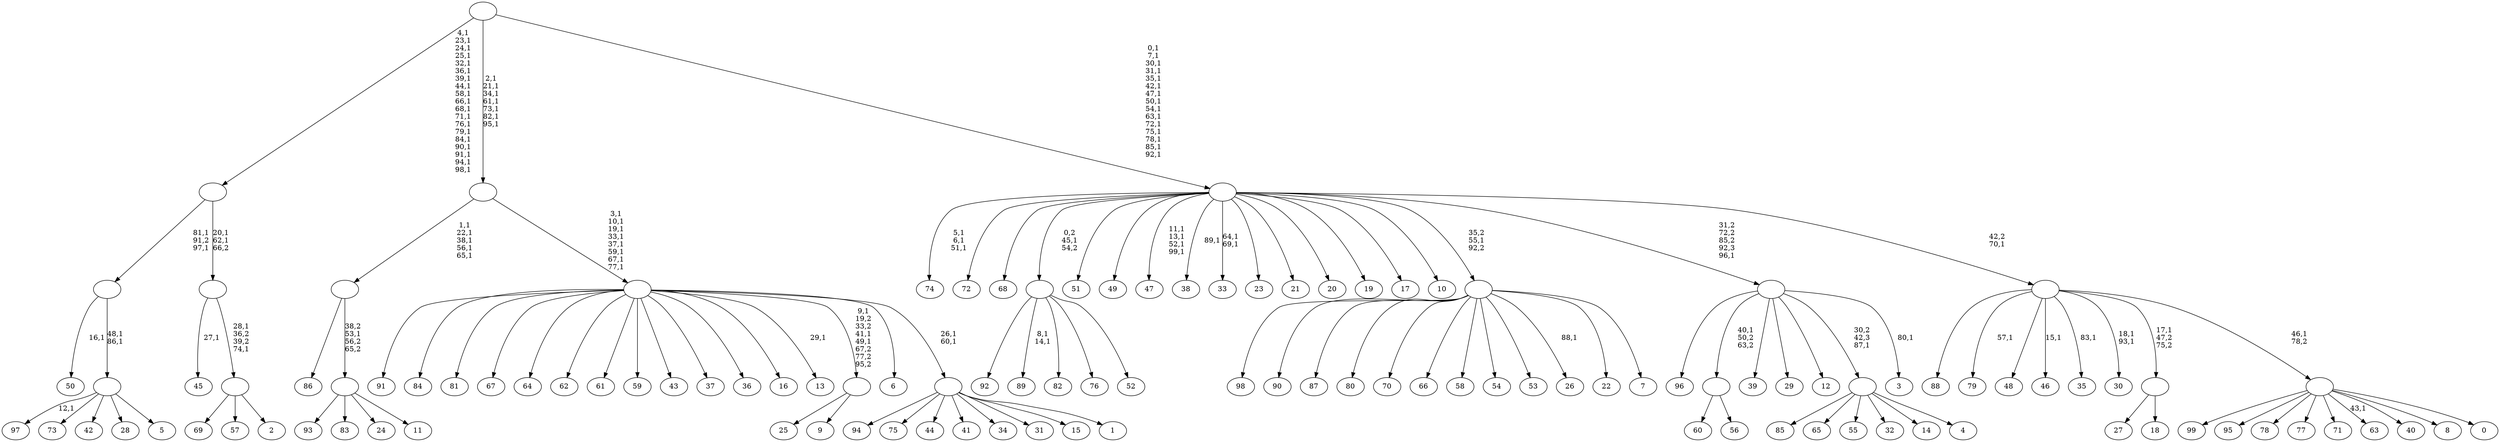 digraph T {
	200 [label="99"]
	199 [label="98"]
	198 [label="97"]
	196 [label="96"]
	195 [label="95"]
	194 [label="94"]
	193 [label="93"]
	192 [label="92"]
	191 [label="91"]
	190 [label="90"]
	189 [label="89"]
	186 [label="88"]
	185 [label="87"]
	184 [label="86"]
	183 [label="85"]
	182 [label="84"]
	181 [label="83"]
	180 [label="82"]
	179 [label="81"]
	178 [label="80"]
	177 [label="79"]
	175 [label="78"]
	174 [label="77"]
	173 [label="76"]
	172 [label="75"]
	171 [label="74"]
	167 [label="73"]
	166 [label="72"]
	165 [label="71"]
	164 [label="70"]
	163 [label="69"]
	162 [label="68"]
	161 [label="67"]
	160 [label="66"]
	159 [label="65"]
	158 [label="64"]
	157 [label="63"]
	155 [label="62"]
	154 [label="61"]
	153 [label="60"]
	152 [label="59"]
	151 [label="58"]
	150 [label="57"]
	149 [label="56"]
	148 [label=""]
	147 [label="55"]
	146 [label="54"]
	145 [label="53"]
	144 [label="52"]
	143 [label=""]
	142 [label="51"]
	141 [label="50"]
	139 [label="49"]
	138 [label="48"]
	137 [label="47"]
	132 [label="46"]
	130 [label="45"]
	128 [label="44"]
	127 [label="43"]
	126 [label="42"]
	125 [label="41"]
	124 [label="40"]
	123 [label="39"]
	122 [label="38"]
	120 [label="37"]
	119 [label="36"]
	118 [label="35"]
	116 [label="34"]
	115 [label="33"]
	112 [label="32"]
	111 [label="31"]
	110 [label="30"]
	107 [label="29"]
	106 [label="28"]
	105 [label="27"]
	104 [label="26"]
	102 [label="25"]
	101 [label="24"]
	100 [label="23"]
	99 [label="22"]
	98 [label="21"]
	97 [label="20"]
	96 [label="19"]
	95 [label="18"]
	94 [label=""]
	93 [label="17"]
	92 [label="16"]
	91 [label="15"]
	90 [label="14"]
	89 [label="13"]
	87 [label="12"]
	86 [label="11"]
	85 [label=""]
	84 [label=""]
	79 [label="10"]
	78 [label="9"]
	77 [label=""]
	74 [label="8"]
	73 [label="7"]
	72 [label=""]
	71 [label="6"]
	70 [label="5"]
	69 [label=""]
	67 [label=""]
	65 [label="4"]
	64 [label=""]
	63 [label="3"]
	61 [label=""]
	60 [label="2"]
	59 [label=""]
	57 [label=""]
	55 [label=""]
	36 [label="1"]
	35 [label=""]
	33 [label=""]
	25 [label=""]
	18 [label="0"]
	17 [label=""]
	16 [label=""]
	15 [label=""]
	0 [label=""]
	148 -> 153 [label=""]
	148 -> 149 [label=""]
	143 -> 189 [label="8,1\n14,1"]
	143 -> 192 [label=""]
	143 -> 180 [label=""]
	143 -> 173 [label=""]
	143 -> 144 [label=""]
	94 -> 105 [label=""]
	94 -> 95 [label=""]
	85 -> 193 [label=""]
	85 -> 181 [label=""]
	85 -> 101 [label=""]
	85 -> 86 [label=""]
	84 -> 184 [label=""]
	84 -> 85 [label="38,2\n53,1\n56,2\n65,2"]
	77 -> 102 [label=""]
	77 -> 78 [label=""]
	72 -> 104 [label="88,1"]
	72 -> 199 [label=""]
	72 -> 190 [label=""]
	72 -> 185 [label=""]
	72 -> 178 [label=""]
	72 -> 164 [label=""]
	72 -> 160 [label=""]
	72 -> 151 [label=""]
	72 -> 146 [label=""]
	72 -> 145 [label=""]
	72 -> 99 [label=""]
	72 -> 73 [label=""]
	69 -> 198 [label="12,1"]
	69 -> 167 [label=""]
	69 -> 126 [label=""]
	69 -> 106 [label=""]
	69 -> 70 [label=""]
	67 -> 69 [label="48,1\n86,1"]
	67 -> 141 [label="16,1"]
	64 -> 183 [label=""]
	64 -> 159 [label=""]
	64 -> 147 [label=""]
	64 -> 112 [label=""]
	64 -> 90 [label=""]
	64 -> 65 [label=""]
	61 -> 63 [label="80,1"]
	61 -> 196 [label=""]
	61 -> 148 [label="40,1\n50,2\n63,2"]
	61 -> 123 [label=""]
	61 -> 107 [label=""]
	61 -> 87 [label=""]
	61 -> 64 [label="30,2\n42,3\n87,1"]
	59 -> 163 [label=""]
	59 -> 150 [label=""]
	59 -> 60 [label=""]
	57 -> 59 [label="28,1\n36,2\n39,2\n74,1"]
	57 -> 130 [label="27,1"]
	55 -> 57 [label="20,1\n62,1\n66,2"]
	55 -> 67 [label="81,1\n91,2\n97,1"]
	35 -> 194 [label=""]
	35 -> 172 [label=""]
	35 -> 128 [label=""]
	35 -> 125 [label=""]
	35 -> 116 [label=""]
	35 -> 111 [label=""]
	35 -> 91 [label=""]
	35 -> 36 [label=""]
	33 -> 35 [label="26,1\n60,1"]
	33 -> 77 [label="9,1\n19,2\n33,2\n41,1\n49,1\n67,2\n77,2\n95,2"]
	33 -> 89 [label="29,1"]
	33 -> 191 [label=""]
	33 -> 182 [label=""]
	33 -> 179 [label=""]
	33 -> 161 [label=""]
	33 -> 158 [label=""]
	33 -> 155 [label=""]
	33 -> 154 [label=""]
	33 -> 152 [label=""]
	33 -> 127 [label=""]
	33 -> 120 [label=""]
	33 -> 119 [label=""]
	33 -> 92 [label=""]
	33 -> 71 [label=""]
	25 -> 33 [label="3,1\n10,1\n19,1\n33,1\n37,1\n59,1\n67,1\n77,1"]
	25 -> 84 [label="1,1\n22,1\n38,1\n56,1\n65,1"]
	17 -> 157 [label="43,1"]
	17 -> 200 [label=""]
	17 -> 195 [label=""]
	17 -> 175 [label=""]
	17 -> 174 [label=""]
	17 -> 165 [label=""]
	17 -> 124 [label=""]
	17 -> 74 [label=""]
	17 -> 18 [label=""]
	16 -> 110 [label="18,1\n93,1"]
	16 -> 118 [label="83,1"]
	16 -> 132 [label="15,1"]
	16 -> 177 [label="57,1"]
	16 -> 186 [label=""]
	16 -> 138 [label=""]
	16 -> 94 [label="17,1\n47,2\n75,2"]
	16 -> 17 [label="46,1\n78,2"]
	15 -> 115 [label="64,1\n69,1"]
	15 -> 122 [label="89,1"]
	15 -> 137 [label="11,1\n13,1\n52,1\n99,1"]
	15 -> 171 [label="5,1\n6,1\n51,1"]
	15 -> 166 [label=""]
	15 -> 162 [label=""]
	15 -> 143 [label="0,2\n45,1\n54,2"]
	15 -> 142 [label=""]
	15 -> 139 [label=""]
	15 -> 100 [label=""]
	15 -> 98 [label=""]
	15 -> 97 [label=""]
	15 -> 96 [label=""]
	15 -> 93 [label=""]
	15 -> 79 [label=""]
	15 -> 72 [label="35,2\n55,1\n92,2"]
	15 -> 61 [label="31,2\n72,2\n85,2\n92,3\n96,1"]
	15 -> 16 [label="42,2\n70,1"]
	0 -> 15 [label="0,1\n7,1\n30,1\n31,1\n35,1\n42,1\n47,1\n50,1\n54,1\n63,1\n72,1\n75,1\n78,1\n85,1\n92,1"]
	0 -> 25 [label="2,1\n21,1\n34,1\n61,1\n73,1\n82,1\n95,1"]
	0 -> 55 [label="4,1\n23,1\n24,1\n25,1\n32,1\n36,1\n39,1\n44,1\n58,1\n66,1\n68,1\n71,1\n76,1\n79,1\n84,1\n90,1\n91,1\n94,1\n98,1"]
}
